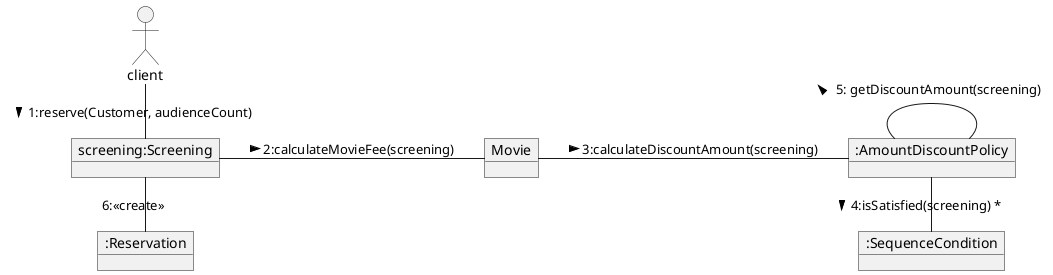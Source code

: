@startuml
left to right  direction
allow_mixing

Actor "client"  as c
object "screening:Screening" as s
object "Movie" as m
object ":AmountDiscountPolicy" as ap
object ":SequenceCondition" as sq
object ":Reservation" as r


c -right- s : 1:reserve(Customer, audienceCount) >
s -down- m : 2:calculateMovieFee(screening) >
m -down- ap : 3:calculateDiscountAmount(screening) >
ap -right- sq :4:isSatisfied(screening) *  >
ap -- ap  : 5: getDiscountAmount(screening) >
s -right- r : 6:<<create>>

@enduml
